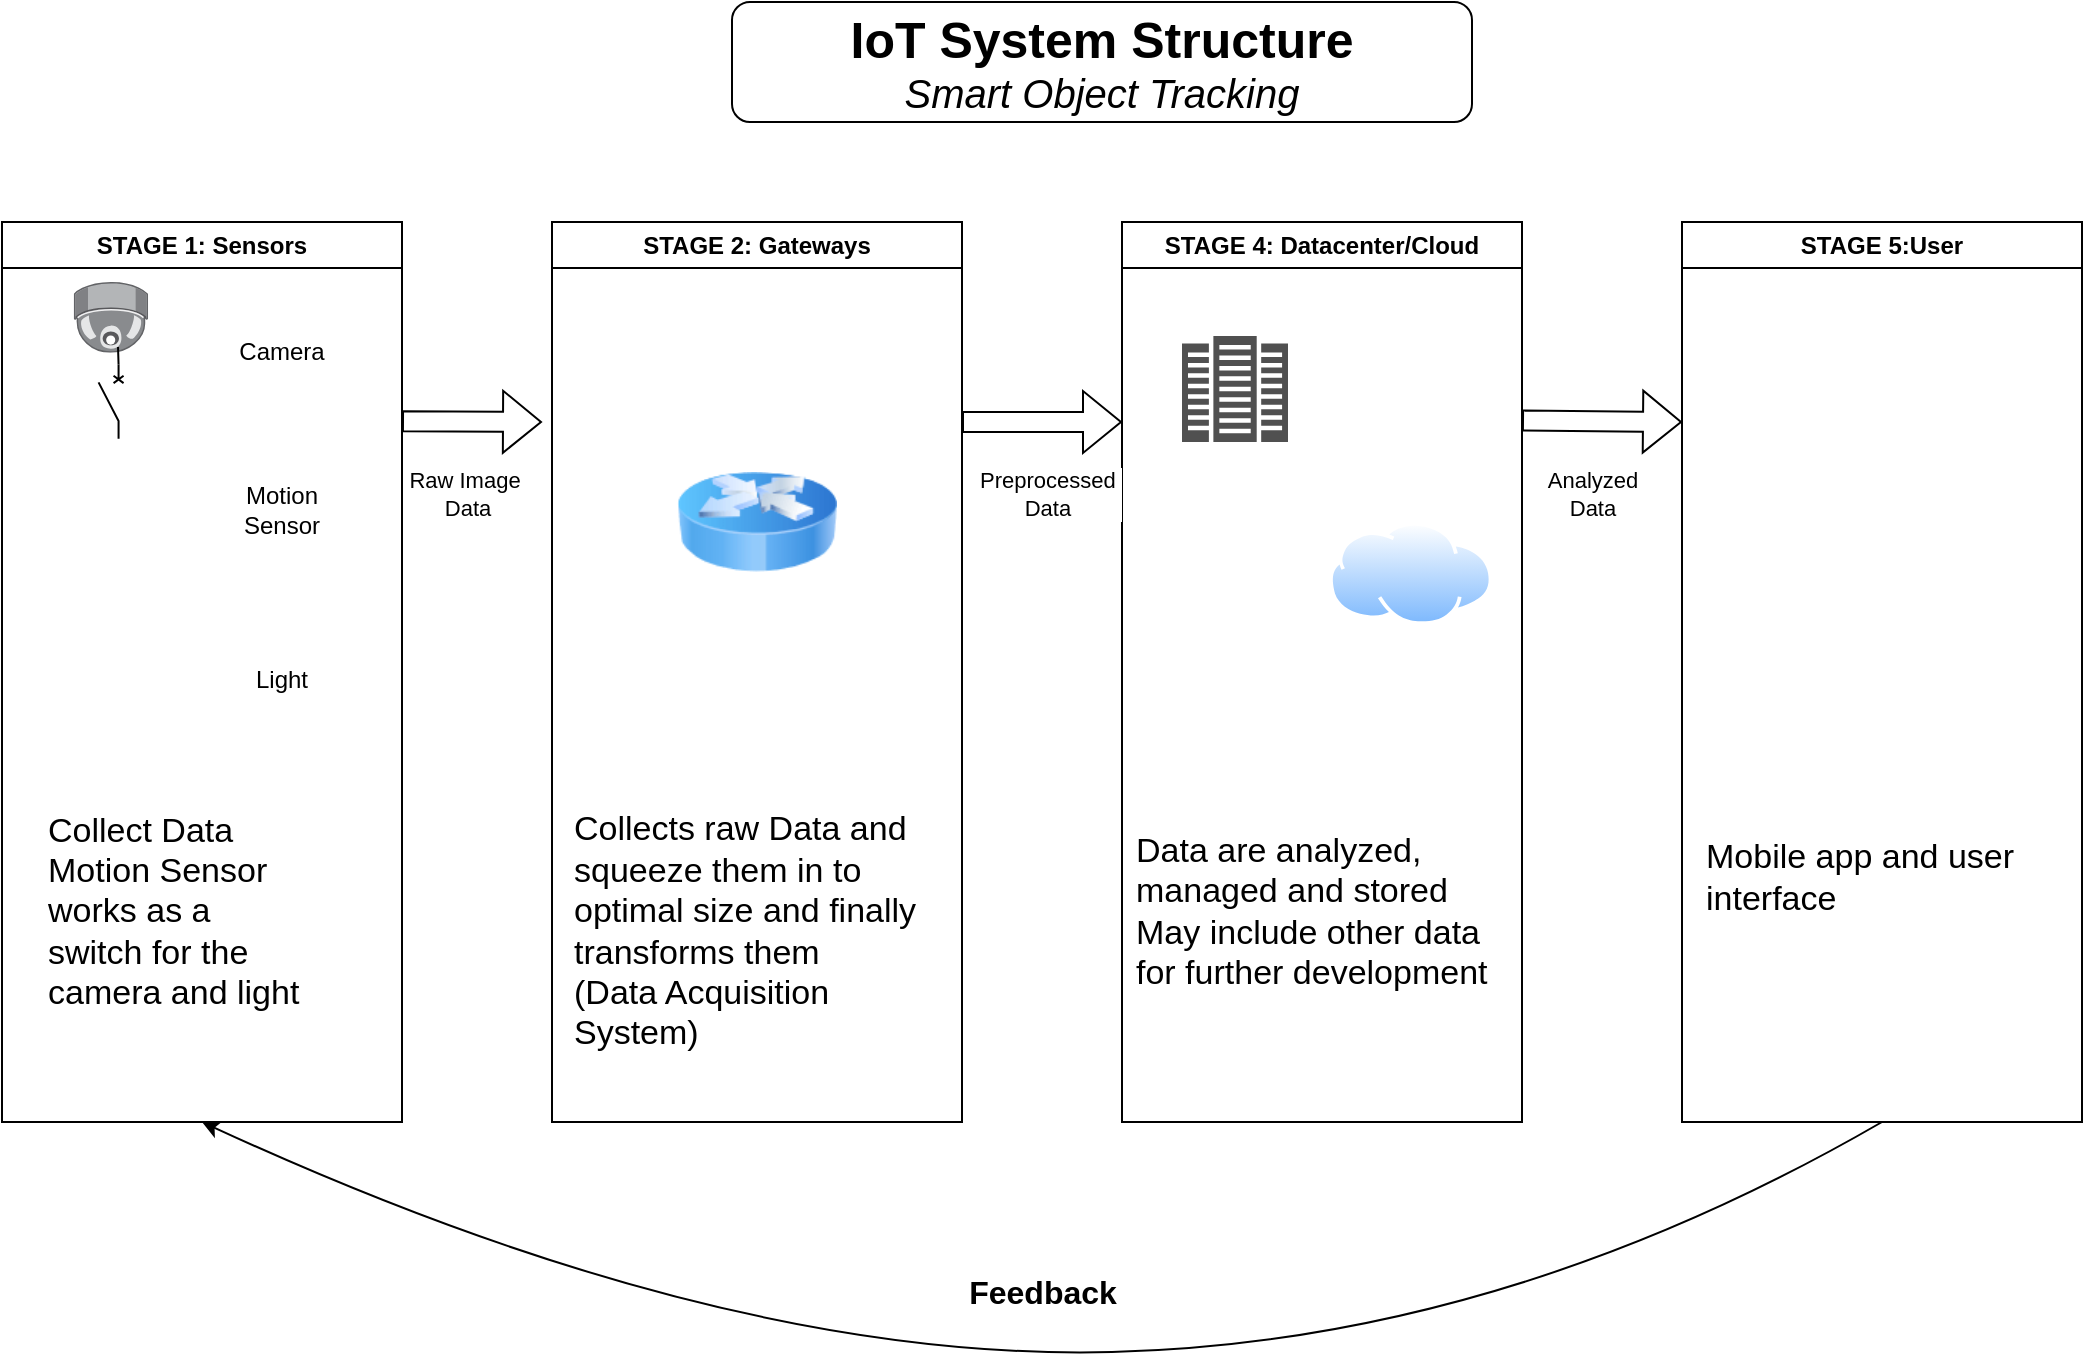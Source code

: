 <mxfile version="20.5.3" type="device"><diagram id="cTwWpdgbRsZj_OHncav5" name="Page-1"><mxGraphModel dx="1564" dy="2036" grid="1" gridSize="10" guides="1" tooltips="1" connect="1" arrows="1" fold="1" page="1" pageScale="1" pageWidth="850" pageHeight="1100" math="0" shadow="0"><root><mxCell id="0"/><mxCell id="1" parent="0"/><mxCell id="ZIhVlg9I-xNpPwAW8c17-1" value="STAGE 1: Sensors" style="swimlane;whiteSpace=wrap;html=1;" parent="1" vertex="1"><mxGeometry x="120" y="80" width="200" height="450" as="geometry"/></mxCell><mxCell id="ZIhVlg9I-xNpPwAW8c17-2" value="" style="points=[];aspect=fixed;html=1;align=center;shadow=0;dashed=0;image;image=img/lib/allied_telesis/security/Surveillance_Camera_Ceiling.svg;" parent="ZIhVlg9I-xNpPwAW8c17-1" vertex="1"><mxGeometry x="35.87" y="30" width="37.2" height="35.4" as="geometry"/></mxCell><mxCell id="ZIhVlg9I-xNpPwAW8c17-3" value="" style="shape=image;html=1;verticalAlign=top;verticalLabelPosition=bottom;labelBackgroundColor=#ffffff;imageAspect=0;aspect=fixed;image=https://cdn1.iconfinder.com/data/icons/computer-hardware-glyphs-vol-2/52/signal__device__technology__radar__satellite__antenna__tower-128.png" parent="ZIhVlg9I-xNpPwAW8c17-1" vertex="1"><mxGeometry x="20.6" y="110" width="68" height="68" as="geometry"/></mxCell><mxCell id="ZIhVlg9I-xNpPwAW8c17-12" value="" style="shape=image;html=1;verticalAlign=top;verticalLabelPosition=bottom;labelBackgroundColor=#ffffff;imageAspect=0;aspect=fixed;image=https://cdn3.iconfinder.com/data/icons/energy-and-power-glyph-24-px/24/Lamp_electric_light_led_bulb_light_bulb_luminaire-128.png" parent="ZIhVlg9I-xNpPwAW8c17-1" vertex="1"><mxGeometry x="30.6" y="200" width="58" height="58" as="geometry"/></mxCell><mxCell id="ZIhVlg9I-xNpPwAW8c17-13" value="Camera" style="text;html=1;strokeColor=none;fillColor=none;align=center;verticalAlign=middle;whiteSpace=wrap;rounded=0;" parent="ZIhVlg9I-xNpPwAW8c17-1" vertex="1"><mxGeometry x="110" y="50" width="60" height="30" as="geometry"/></mxCell><mxCell id="ZIhVlg9I-xNpPwAW8c17-14" value="Motion Sensor" style="text;html=1;strokeColor=none;fillColor=none;align=center;verticalAlign=middle;whiteSpace=wrap;rounded=0;" parent="ZIhVlg9I-xNpPwAW8c17-1" vertex="1"><mxGeometry x="110" y="129" width="60" height="30" as="geometry"/></mxCell><mxCell id="ZIhVlg9I-xNpPwAW8c17-15" value="Light" style="text;html=1;strokeColor=none;fillColor=none;align=center;verticalAlign=middle;whiteSpace=wrap;rounded=0;" parent="ZIhVlg9I-xNpPwAW8c17-1" vertex="1"><mxGeometry x="110" y="214" width="60" height="30" as="geometry"/></mxCell><mxCell id="ZIhVlg9I-xNpPwAW8c17-49" style="edgeStyle=orthogonalEdgeStyle;curved=1;orthogonalLoop=1;jettySize=auto;html=1;exitX=1;exitY=0.8;exitDx=0;exitDy=0;entryX=0.595;entryY=0.919;entryDx=0;entryDy=0;entryPerimeter=0;fontSize=20;endArrow=none;endFill=0;" parent="ZIhVlg9I-xNpPwAW8c17-1" source="ZIhVlg9I-xNpPwAW8c17-47" target="ZIhVlg9I-xNpPwAW8c17-2" edge="1"><mxGeometry relative="1" as="geometry"/></mxCell><mxCell id="ZIhVlg9I-xNpPwAW8c17-47" value="" style="pointerEvents=1;verticalLabelPosition=bottom;shadow=0;dashed=0;align=center;html=1;verticalAlign=top;shape=mxgraph.electrical.electro-mechanical.circuitBreaker2;elSwitchState=off;fontSize=20;rotation=-90;" parent="ZIhVlg9I-xNpPwAW8c17-1" vertex="1"><mxGeometry x="36" y="83.57" width="37.07" height="12.5" as="geometry"/></mxCell><mxCell id="ZIhVlg9I-xNpPwAW8c17-52" value="Collect Data&amp;nbsp;&lt;br style=&quot;font-size: 17px;&quot;&gt;Motion Sensor works as a switch for the camera and light" style="text;html=1;strokeColor=none;fillColor=none;align=left;verticalAlign=middle;whiteSpace=wrap;rounded=0;fontSize=17;" parent="ZIhVlg9I-xNpPwAW8c17-1" vertex="1"><mxGeometry x="20.6" y="330" width="130" height="30" as="geometry"/></mxCell><mxCell id="ZIhVlg9I-xNpPwAW8c17-16" value="STAGE 2: Gateways" style="swimlane;whiteSpace=wrap;html=1;" parent="1" vertex="1"><mxGeometry x="395" y="80" width="205" height="450" as="geometry"/></mxCell><mxCell id="ZIhVlg9I-xNpPwAW8c17-18" value="" style="image;html=1;image=img/lib/clip_art/networking/Router_Icon_128x128.png" parent="ZIhVlg9I-xNpPwAW8c17-16" vertex="1"><mxGeometry x="62.5" y="110" width="80" height="80" as="geometry"/></mxCell><mxCell id="ZIhVlg9I-xNpPwAW8c17-56" value="Collects raw Data and squeeze them in to optimal size and finally transforms them&lt;br style=&quot;font-size: 17px;&quot;&gt;(Data Acquisition System)&amp;nbsp;" style="text;html=1;strokeColor=none;fillColor=none;align=left;verticalAlign=middle;whiteSpace=wrap;rounded=0;fontSize=17;" parent="ZIhVlg9I-xNpPwAW8c17-16" vertex="1"><mxGeometry x="8.75" y="340" width="187.5" height="30" as="geometry"/></mxCell><mxCell id="ZIhVlg9I-xNpPwAW8c17-22" value="STAGE 4: Datacenter/Cloud" style="swimlane;whiteSpace=wrap;html=1;" parent="1" vertex="1"><mxGeometry x="680" y="80" width="200" height="450" as="geometry"/></mxCell><mxCell id="ZIhVlg9I-xNpPwAW8c17-21" value="" style="sketch=0;pointerEvents=1;shadow=0;dashed=0;html=1;strokeColor=none;fillColor=#505050;labelPosition=center;verticalLabelPosition=bottom;verticalAlign=top;outlineConnect=0;align=center;shape=mxgraph.office.servers.datacenter;" parent="ZIhVlg9I-xNpPwAW8c17-22" vertex="1"><mxGeometry x="30" y="57" width="53" height="53" as="geometry"/></mxCell><mxCell id="ZIhVlg9I-xNpPwAW8c17-23" value="" style="aspect=fixed;perimeter=ellipsePerimeter;html=1;align=center;shadow=0;dashed=0;spacingTop=3;image;image=img/lib/active_directory/internet_cloud.svg;" parent="ZIhVlg9I-xNpPwAW8c17-22" vertex="1"><mxGeometry x="103.5" y="150" width="81.75" height="51.5" as="geometry"/></mxCell><mxCell id="ZIhVlg9I-xNpPwAW8c17-59" value="Data are analyzed, managed and stored&lt;br style=&quot;font-size: 17px;&quot;&gt;May include other data for further development" style="text;html=1;strokeColor=none;fillColor=none;align=left;verticalAlign=middle;whiteSpace=wrap;rounded=0;fontSize=17;" parent="ZIhVlg9I-xNpPwAW8c17-22" vertex="1"><mxGeometry x="5" y="280" width="190" height="130" as="geometry"/></mxCell><mxCell id="ZIhVlg9I-xNpPwAW8c17-28" value="" style="shape=flexArrow;endArrow=classic;html=1;rounded=0;" parent="1" edge="1"><mxGeometry width="50" height="50" relative="1" as="geometry"><mxPoint x="320" y="179.66" as="sourcePoint"/><mxPoint x="390" y="180" as="targetPoint"/></mxGeometry></mxCell><mxCell id="ZIhVlg9I-xNpPwAW8c17-31" value="Raw Image&lt;br&gt;&amp;nbsp;Data" style="edgeLabel;html=1;align=center;verticalAlign=middle;resizable=0;points=[];" parent="ZIhVlg9I-xNpPwAW8c17-28" vertex="1" connectable="0"><mxGeometry x="-0.364" relative="1" as="geometry"><mxPoint x="8" y="36" as="offset"/></mxGeometry></mxCell><mxCell id="ZIhVlg9I-xNpPwAW8c17-34" value="" style="shape=flexArrow;endArrow=classic;html=1;rounded=0;" parent="1" edge="1"><mxGeometry width="50" height="50" relative="1" as="geometry"><mxPoint x="600" y="180" as="sourcePoint"/><mxPoint x="680" y="180" as="targetPoint"/></mxGeometry></mxCell><mxCell id="ZIhVlg9I-xNpPwAW8c17-35" value="Preprocessed&amp;nbsp;&lt;br&gt;Data&amp;nbsp;" style="edgeLabel;html=1;align=center;verticalAlign=middle;resizable=0;points=[];" parent="ZIhVlg9I-xNpPwAW8c17-34" vertex="1" connectable="0"><mxGeometry x="-0.364" relative="1" as="geometry"><mxPoint x="18" y="36" as="offset"/></mxGeometry></mxCell><mxCell id="ZIhVlg9I-xNpPwAW8c17-36" value="STAGE 5:User" style="swimlane;whiteSpace=wrap;html=1;" parent="1" vertex="1"><mxGeometry x="960" y="80" width="200" height="450" as="geometry"/></mxCell><mxCell id="ZIhVlg9I-xNpPwAW8c17-37" value="" style="shape=image;html=1;verticalAlign=top;verticalLabelPosition=bottom;labelBackgroundColor=#ffffff;imageAspect=0;aspect=fixed;image=https://cdn1.iconfinder.com/data/icons/communication-icons-10/750/Untitled-1-07-128.png" parent="ZIhVlg9I-xNpPwAW8c17-36" vertex="1"><mxGeometry x="36" y="90" width="128" height="128" as="geometry"/></mxCell><mxCell id="ZIhVlg9I-xNpPwAW8c17-60" value="Mobile app and user interface&amp;nbsp;" style="text;html=1;strokeColor=none;fillColor=none;align=left;verticalAlign=middle;whiteSpace=wrap;rounded=0;fontSize=17;" parent="ZIhVlg9I-xNpPwAW8c17-36" vertex="1"><mxGeometry x="10" y="270" width="180" height="116" as="geometry"/></mxCell><mxCell id="ZIhVlg9I-xNpPwAW8c17-38" value="" style="shape=flexArrow;endArrow=classic;html=1;rounded=0;" parent="1" edge="1"><mxGeometry width="50" height="50" relative="1" as="geometry"><mxPoint x="880" y="179.29" as="sourcePoint"/><mxPoint x="960" y="180" as="targetPoint"/></mxGeometry></mxCell><mxCell id="ZIhVlg9I-xNpPwAW8c17-39" value="Analyzed &lt;br&gt;Data" style="edgeLabel;html=1;align=center;verticalAlign=middle;resizable=0;points=[];" parent="ZIhVlg9I-xNpPwAW8c17-38" vertex="1" connectable="0"><mxGeometry x="-0.364" relative="1" as="geometry"><mxPoint x="9" y="36" as="offset"/></mxGeometry></mxCell><mxCell id="ZIhVlg9I-xNpPwAW8c17-45" value="Feedback" style="text;html=1;align=center;verticalAlign=middle;resizable=0;points=[];autosize=1;strokeColor=none;fillColor=none;fontSize=16;fontStyle=1" parent="1" vertex="1"><mxGeometry x="590" y="600" width="100" height="30" as="geometry"/></mxCell><mxCell id="ZIhVlg9I-xNpPwAW8c17-46" value="&lt;font style=&quot;&quot;&gt;&lt;b style=&quot;font-size: 25px;&quot;&gt;IoT System Structure&lt;/b&gt;&lt;br&gt;&lt;i style=&quot;&quot;&gt;&lt;font style=&quot;font-size: 20px;&quot;&gt;Smart Object Tracking&lt;/font&gt;&lt;/i&gt;&lt;br&gt;&lt;/font&gt;" style="rounded=1;whiteSpace=wrap;html=1;" parent="1" vertex="1"><mxGeometry x="485" y="-30" width="370" height="60" as="geometry"/></mxCell><mxCell id="ZIhVlg9I-xNpPwAW8c17-62" value="" style="curved=1;endArrow=classic;html=1;fontSize=16;entryX=0.5;entryY=1;entryDx=0;entryDy=0;exitX=0.5;exitY=1;exitDx=0;exitDy=0;" parent="1" source="ZIhVlg9I-xNpPwAW8c17-36" target="ZIhVlg9I-xNpPwAW8c17-1" edge="1"><mxGeometry width="50" height="50" relative="1" as="geometry"><mxPoint x="270" y="780" as="sourcePoint"/><mxPoint x="230" y="590" as="targetPoint"/><Array as="points"><mxPoint x="870" y="640"/><mxPoint x="480" y="650"/></Array></mxGeometry></mxCell></root></mxGraphModel></diagram></mxfile>